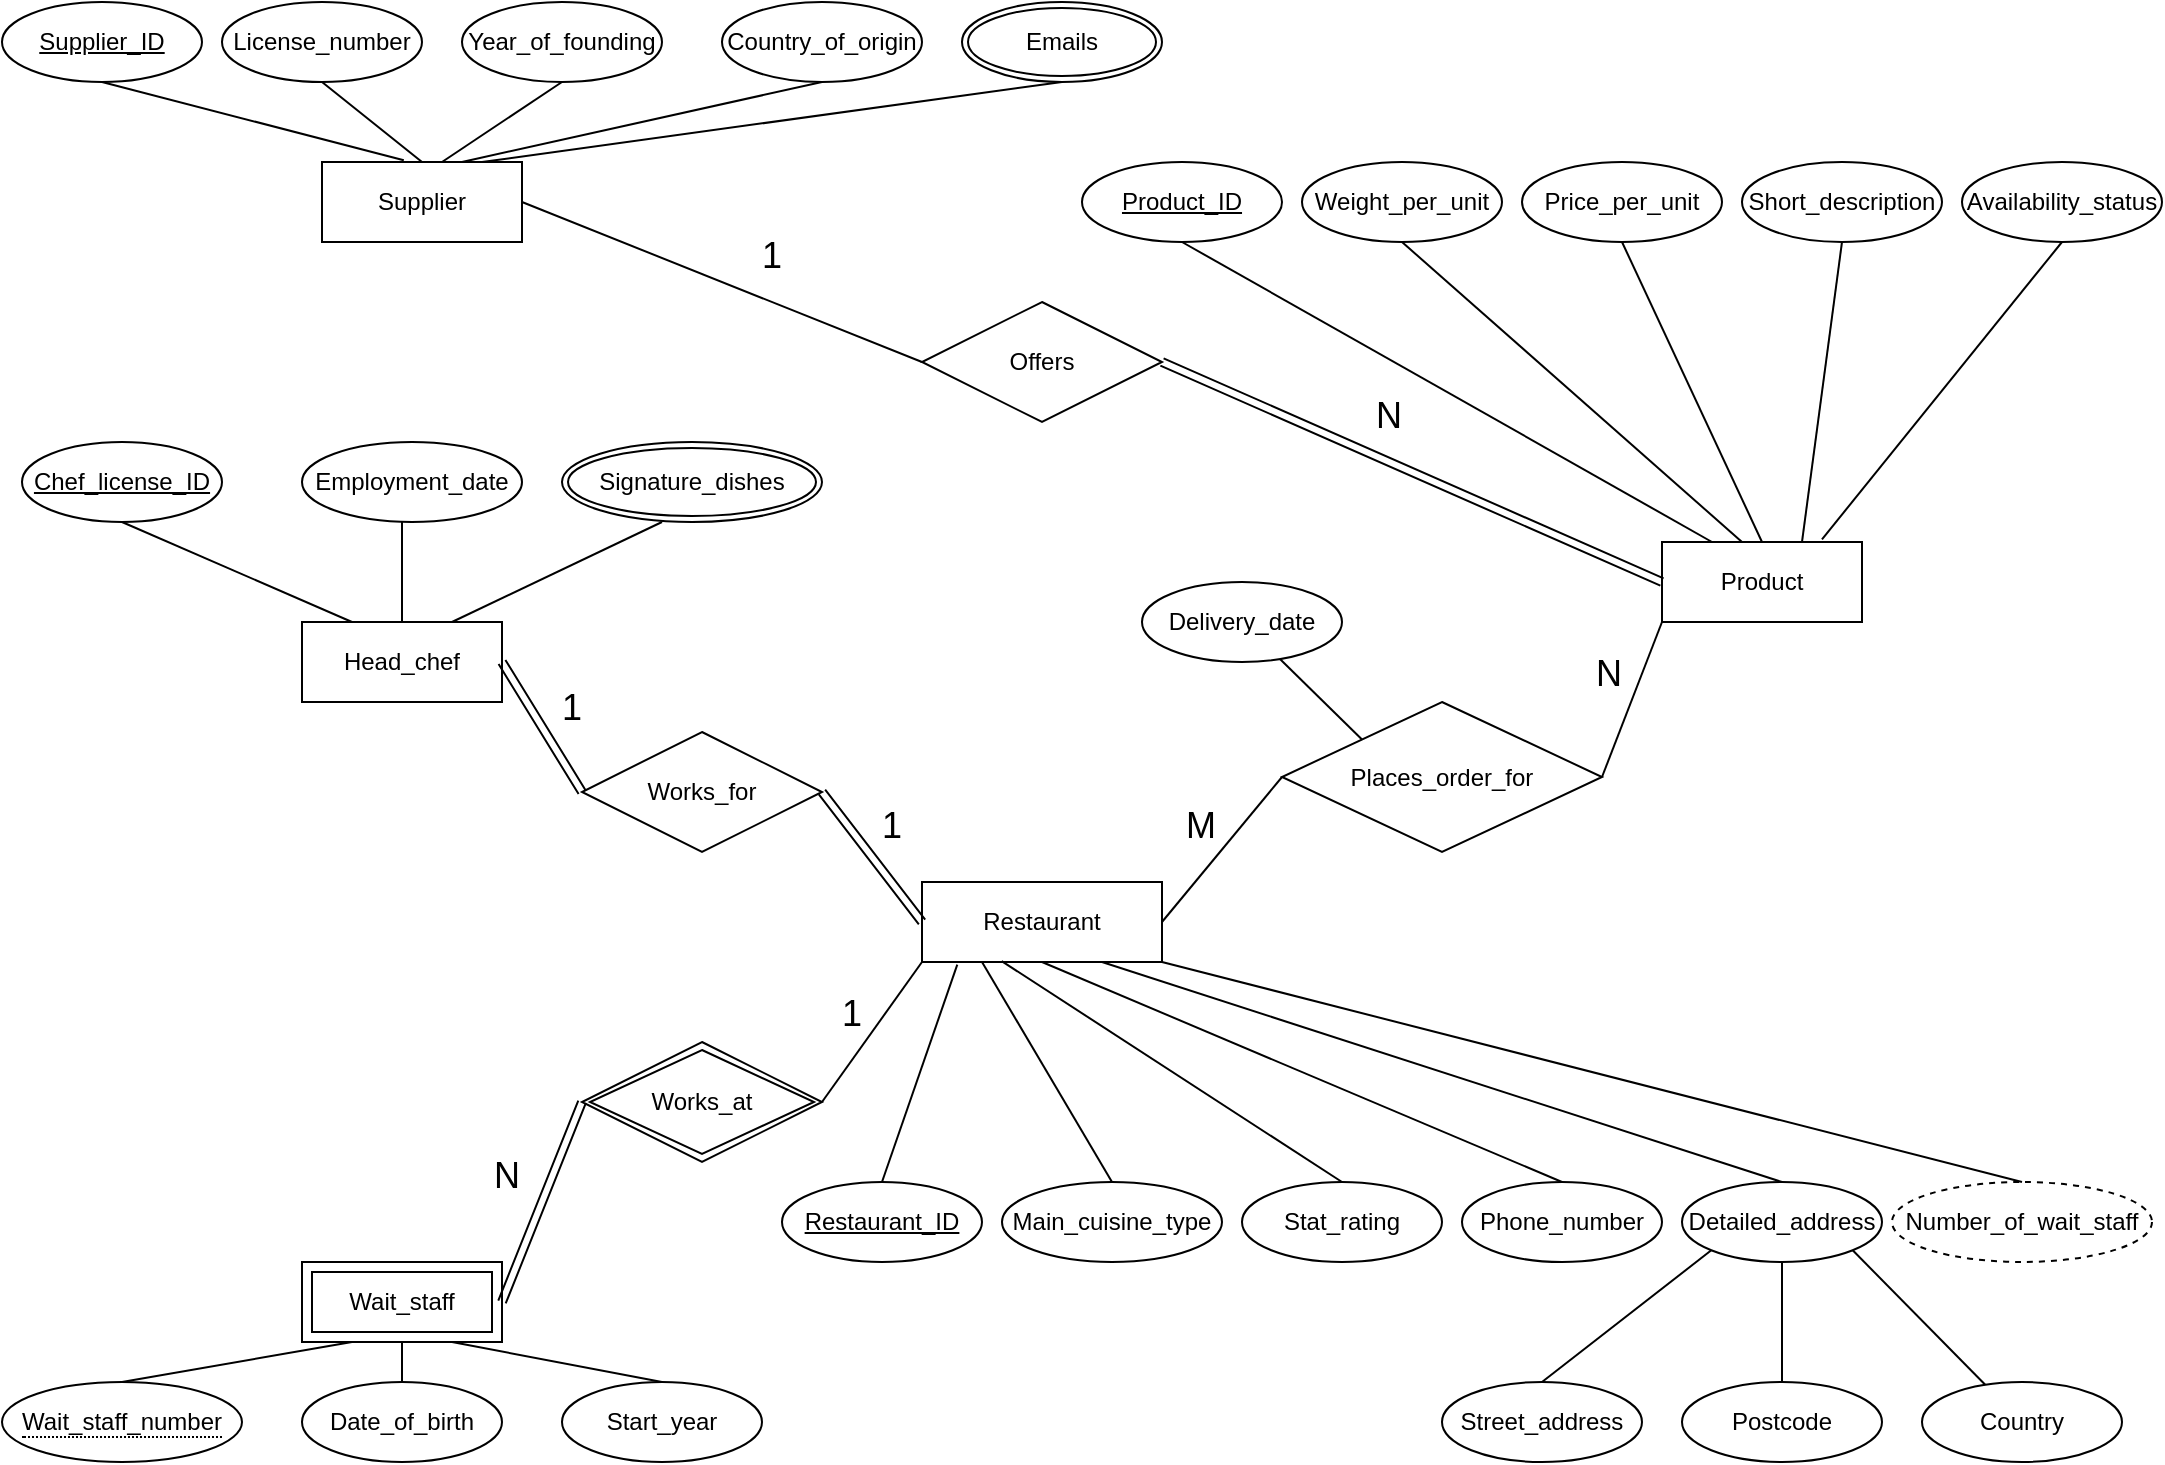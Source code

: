 <mxfile version="16.6.3" type="github">
  <diagram name="Page-1" id="e56a1550-8fbb-45ad-956c-1786394a9013">
    <mxGraphModel dx="1572" dy="978" grid="1" gridSize="10" guides="1" tooltips="1" connect="1" arrows="1" fold="1" page="1" pageScale="1" pageWidth="1100" pageHeight="850" background="none" math="0" shadow="0">
      <root>
        <mxCell id="0" />
        <mxCell id="1" parent="0" />
        <mxCell id="9QfMHfmA1CHi4QTp5Dwu-138" value="Postcode" style="ellipse;whiteSpace=wrap;html=1;align=center;" vertex="1" parent="1">
          <mxGeometry x="860" y="720" width="100" height="40" as="geometry" />
        </mxCell>
        <mxCell id="9QfMHfmA1CHi4QTp5Dwu-8" value="Supplier" style="whiteSpace=wrap;html=1;align=center;" vertex="1" parent="1">
          <mxGeometry x="180" y="110" width="100" height="40" as="geometry" />
        </mxCell>
        <mxCell id="9QfMHfmA1CHi4QTp5Dwu-11" value="Head_chef" style="whiteSpace=wrap;html=1;align=center;" vertex="1" parent="1">
          <mxGeometry x="170" y="340" width="100" height="40" as="geometry" />
        </mxCell>
        <mxCell id="9QfMHfmA1CHi4QTp5Dwu-12" value="Wait_staff" style="shape=ext;margin=3;double=1;whiteSpace=wrap;html=1;align=center;" vertex="1" parent="1">
          <mxGeometry x="170" y="660" width="100" height="40" as="geometry" />
        </mxCell>
        <mxCell id="9QfMHfmA1CHi4QTp5Dwu-13" value="Works_at" style="shape=rhombus;double=1;perimeter=rhombusPerimeter;whiteSpace=wrap;html=1;align=center;" vertex="1" parent="1">
          <mxGeometry x="310" y="550" width="120" height="60" as="geometry" />
        </mxCell>
        <mxCell id="9QfMHfmA1CHi4QTp5Dwu-17" value="Supplier_ID" style="ellipse;whiteSpace=wrap;html=1;align=center;fontStyle=4;" vertex="1" parent="1">
          <mxGeometry x="20" y="30" width="100" height="40" as="geometry" />
        </mxCell>
        <mxCell id="9QfMHfmA1CHi4QTp5Dwu-18" value="License_number" style="ellipse;whiteSpace=wrap;html=1;align=center;" vertex="1" parent="1">
          <mxGeometry x="130" y="30" width="100" height="40" as="geometry" />
        </mxCell>
        <mxCell id="9QfMHfmA1CHi4QTp5Dwu-19" value="Year_of_founding" style="ellipse;whiteSpace=wrap;html=1;align=center;" vertex="1" parent="1">
          <mxGeometry x="250" y="30" width="100" height="40" as="geometry" />
        </mxCell>
        <mxCell id="9QfMHfmA1CHi4QTp5Dwu-20" value="Country_of_origin" style="ellipse;whiteSpace=wrap;html=1;align=center;" vertex="1" parent="1">
          <mxGeometry x="380" y="30" width="100" height="40" as="geometry" />
        </mxCell>
        <mxCell id="9QfMHfmA1CHi4QTp5Dwu-22" value="Emails" style="ellipse;shape=doubleEllipse;margin=3;whiteSpace=wrap;html=1;align=center;" vertex="1" parent="1">
          <mxGeometry x="500" y="30" width="100" height="40" as="geometry" />
        </mxCell>
        <mxCell id="9QfMHfmA1CHi4QTp5Dwu-28" value="Product_ID" style="ellipse;whiteSpace=wrap;html=1;align=center;fontStyle=4;" vertex="1" parent="1">
          <mxGeometry x="560" y="110" width="100" height="40" as="geometry" />
        </mxCell>
        <mxCell id="9QfMHfmA1CHi4QTp5Dwu-29" value="Weight_per_unit" style="ellipse;whiteSpace=wrap;html=1;align=center;" vertex="1" parent="1">
          <mxGeometry x="670" y="110" width="100" height="40" as="geometry" />
        </mxCell>
        <mxCell id="9QfMHfmA1CHi4QTp5Dwu-30" value="Price_per_unit" style="ellipse;whiteSpace=wrap;html=1;align=center;" vertex="1" parent="1">
          <mxGeometry x="780" y="110" width="100" height="40" as="geometry" />
        </mxCell>
        <mxCell id="9QfMHfmA1CHi4QTp5Dwu-31" value="Short_description" style="ellipse;whiteSpace=wrap;html=1;align=center;" vertex="1" parent="1">
          <mxGeometry x="890" y="110" width="100" height="40" as="geometry" />
        </mxCell>
        <mxCell id="9QfMHfmA1CHi4QTp5Dwu-32" value="Availability_status" style="ellipse;whiteSpace=wrap;html=1;align=center;" vertex="1" parent="1">
          <mxGeometry x="1000" y="110" width="100" height="40" as="geometry" />
        </mxCell>
        <mxCell id="9QfMHfmA1CHi4QTp5Dwu-37" value="Product" style="whiteSpace=wrap;html=1;align=center;" vertex="1" parent="1">
          <mxGeometry x="850" y="300" width="100" height="40" as="geometry" />
        </mxCell>
        <mxCell id="9QfMHfmA1CHi4QTp5Dwu-38" value="Restaurant" style="whiteSpace=wrap;html=1;align=center;" vertex="1" parent="1">
          <mxGeometry x="480" y="470" width="120" height="40" as="geometry" />
        </mxCell>
        <mxCell id="9QfMHfmA1CHi4QTp5Dwu-44" value="Offers" style="shape=rhombus;perimeter=rhombusPerimeter;whiteSpace=wrap;html=1;align=center;" vertex="1" parent="1">
          <mxGeometry x="480" y="180" width="120" height="60" as="geometry" />
        </mxCell>
        <mxCell id="9QfMHfmA1CHi4QTp5Dwu-50" value="" style="endArrow=none;html=1;rounded=0;entryX=0;entryY=0.5;entryDx=0;entryDy=0;" edge="1" parent="1" target="9QfMHfmA1CHi4QTp5Dwu-44">
          <mxGeometry relative="1" as="geometry">
            <mxPoint x="280" y="130" as="sourcePoint" />
            <mxPoint x="440" y="130" as="targetPoint" />
          </mxGeometry>
        </mxCell>
        <mxCell id="9QfMHfmA1CHi4QTp5Dwu-51" value="&lt;font style=&quot;font-size: 18px;&quot;&gt;1&lt;/font&gt;" style="resizable=0;html=1;align=right;verticalAlign=bottom;fontSize=18;" connectable="0" vertex="1" parent="9QfMHfmA1CHi4QTp5Dwu-50">
          <mxGeometry x="1" relative="1" as="geometry">
            <mxPoint x="-70" y="-40" as="offset" />
          </mxGeometry>
        </mxCell>
        <mxCell id="9QfMHfmA1CHi4QTp5Dwu-52" value="" style="shape=link;html=1;rounded=0;exitX=0;exitY=0.5;exitDx=0;exitDy=0;entryX=1;entryY=0.5;entryDx=0;entryDy=0;" edge="1" parent="1" source="9QfMHfmA1CHi4QTp5Dwu-37" target="9QfMHfmA1CHi4QTp5Dwu-44">
          <mxGeometry relative="1" as="geometry">
            <mxPoint x="590" y="300" as="sourcePoint" />
            <mxPoint x="340" y="430" as="targetPoint" />
          </mxGeometry>
        </mxCell>
        <mxCell id="9QfMHfmA1CHi4QTp5Dwu-53" value="N" style="resizable=0;html=1;align=right;verticalAlign=bottom;fontSize=18;" connectable="0" vertex="1" parent="9QfMHfmA1CHi4QTp5Dwu-52">
          <mxGeometry x="1" relative="1" as="geometry">
            <mxPoint x="120" y="40" as="offset" />
          </mxGeometry>
        </mxCell>
        <mxCell id="9QfMHfmA1CHi4QTp5Dwu-55" value="Works_for" style="shape=rhombus;perimeter=rhombusPerimeter;whiteSpace=wrap;html=1;align=center;" vertex="1" parent="1">
          <mxGeometry x="310" y="395" width="120" height="60" as="geometry" />
        </mxCell>
        <mxCell id="9QfMHfmA1CHi4QTp5Dwu-60" value="" style="shape=link;html=1;rounded=0;entryX=0;entryY=0.5;entryDx=0;entryDy=0;" edge="1" parent="1" target="9QfMHfmA1CHi4QTp5Dwu-55">
          <mxGeometry relative="1" as="geometry">
            <mxPoint x="270" y="360" as="sourcePoint" />
            <mxPoint x="430" y="360" as="targetPoint" />
          </mxGeometry>
        </mxCell>
        <mxCell id="9QfMHfmA1CHi4QTp5Dwu-61" value="1" style="resizable=0;html=1;align=right;verticalAlign=bottom;fontSize=18;" connectable="0" vertex="1" parent="9QfMHfmA1CHi4QTp5Dwu-60">
          <mxGeometry x="1" relative="1" as="geometry">
            <mxPoint y="-29" as="offset" />
          </mxGeometry>
        </mxCell>
        <mxCell id="9QfMHfmA1CHi4QTp5Dwu-66" value="" style="shape=link;html=1;rounded=0;entryX=1;entryY=0.5;entryDx=0;entryDy=0;exitX=0;exitY=0.5;exitDx=0;exitDy=0;entryPerimeter=0;" edge="1" parent="1" source="9QfMHfmA1CHi4QTp5Dwu-38" target="9QfMHfmA1CHi4QTp5Dwu-55">
          <mxGeometry relative="1" as="geometry">
            <mxPoint x="490" y="480" as="sourcePoint" />
            <mxPoint x="460" y="370" as="targetPoint" />
          </mxGeometry>
        </mxCell>
        <mxCell id="9QfMHfmA1CHi4QTp5Dwu-67" value="1" style="resizable=0;html=1;align=right;verticalAlign=bottom;fontSize=18;" connectable="0" vertex="1" parent="9QfMHfmA1CHi4QTp5Dwu-66">
          <mxGeometry x="1" relative="1" as="geometry">
            <mxPoint x="40" y="30" as="offset" />
          </mxGeometry>
        </mxCell>
        <mxCell id="9QfMHfmA1CHi4QTp5Dwu-68" value="" style="shape=link;html=1;rounded=0;entryX=0;entryY=0.5;entryDx=0;entryDy=0;" edge="1" parent="1" target="9QfMHfmA1CHi4QTp5Dwu-13">
          <mxGeometry relative="1" as="geometry">
            <mxPoint x="270" y="680" as="sourcePoint" />
            <mxPoint x="430" y="680" as="targetPoint" />
          </mxGeometry>
        </mxCell>
        <mxCell id="9QfMHfmA1CHi4QTp5Dwu-69" value="N" style="resizable=0;html=1;align=right;verticalAlign=bottom;fontSize=18;" connectable="0" vertex="1" parent="9QfMHfmA1CHi4QTp5Dwu-68">
          <mxGeometry x="1" relative="1" as="geometry">
            <mxPoint x="-30" y="50" as="offset" />
          </mxGeometry>
        </mxCell>
        <mxCell id="9QfMHfmA1CHi4QTp5Dwu-70" value="" style="endArrow=none;html=1;rounded=0;entryX=1;entryY=0.5;entryDx=0;entryDy=0;exitX=0;exitY=1;exitDx=0;exitDy=0;" edge="1" parent="1" source="9QfMHfmA1CHi4QTp5Dwu-38" target="9QfMHfmA1CHi4QTp5Dwu-13">
          <mxGeometry relative="1" as="geometry">
            <mxPoint x="480" y="530" as="sourcePoint" />
            <mxPoint x="640" y="530" as="targetPoint" />
          </mxGeometry>
        </mxCell>
        <mxCell id="9QfMHfmA1CHi4QTp5Dwu-71" value="1" style="resizable=0;html=1;align=right;verticalAlign=bottom;fontSize=18;" connectable="0" vertex="1" parent="9QfMHfmA1CHi4QTp5Dwu-70">
          <mxGeometry x="1" relative="1" as="geometry">
            <mxPoint x="20" y="-30" as="offset" />
          </mxGeometry>
        </mxCell>
        <mxCell id="9QfMHfmA1CHi4QTp5Dwu-72" value="Places_order_for" style="shape=rhombus;perimeter=rhombusPerimeter;whiteSpace=wrap;html=1;align=center;" vertex="1" parent="1">
          <mxGeometry x="660" y="380" width="160" height="75" as="geometry" />
        </mxCell>
        <mxCell id="9QfMHfmA1CHi4QTp5Dwu-106" value="Delivery_date" style="ellipse;whiteSpace=wrap;html=1;align=center;" vertex="1" parent="1">
          <mxGeometry x="590" y="320" width="100" height="40" as="geometry" />
        </mxCell>
        <mxCell id="9QfMHfmA1CHi4QTp5Dwu-110" value="" style="endArrow=none;html=1;rounded=0;entryX=0;entryY=0;entryDx=0;entryDy=0;" edge="1" parent="1" source="9QfMHfmA1CHi4QTp5Dwu-106" target="9QfMHfmA1CHi4QTp5Dwu-72">
          <mxGeometry relative="1" as="geometry">
            <mxPoint x="670" y="360" as="sourcePoint" />
            <mxPoint x="830" y="360" as="targetPoint" />
          </mxGeometry>
        </mxCell>
        <mxCell id="9QfMHfmA1CHi4QTp5Dwu-111" value="Restaurant_ID" style="ellipse;whiteSpace=wrap;html=1;align=center;fontStyle=4;" vertex="1" parent="1">
          <mxGeometry x="410" y="620" width="100" height="40" as="geometry" />
        </mxCell>
        <mxCell id="9QfMHfmA1CHi4QTp5Dwu-112" value="Main_cuisine_type" style="ellipse;whiteSpace=wrap;html=1;align=center;" vertex="1" parent="1">
          <mxGeometry x="520" y="620" width="110" height="40" as="geometry" />
        </mxCell>
        <mxCell id="9QfMHfmA1CHi4QTp5Dwu-113" value="Stat_rating" style="ellipse;whiteSpace=wrap;html=1;align=center;" vertex="1" parent="1">
          <mxGeometry x="640" y="620" width="100" height="40" as="geometry" />
        </mxCell>
        <mxCell id="9QfMHfmA1CHi4QTp5Dwu-114" value="Phone_number" style="ellipse;whiteSpace=wrap;html=1;align=center;" vertex="1" parent="1">
          <mxGeometry x="750" y="620" width="100" height="40" as="geometry" />
        </mxCell>
        <mxCell id="9QfMHfmA1CHi4QTp5Dwu-115" value="Detailed_address" style="ellipse;whiteSpace=wrap;html=1;align=center;" vertex="1" parent="1">
          <mxGeometry x="860" y="620" width="100" height="40" as="geometry" />
        </mxCell>
        <mxCell id="9QfMHfmA1CHi4QTp5Dwu-118" value="" style="endArrow=none;html=1;rounded=0;entryX=0.409;entryY=-0.022;entryDx=0;entryDy=0;entryPerimeter=0;exitX=0.5;exitY=1;exitDx=0;exitDy=0;" edge="1" parent="1" source="9QfMHfmA1CHi4QTp5Dwu-17" target="9QfMHfmA1CHi4QTp5Dwu-8">
          <mxGeometry relative="1" as="geometry">
            <mxPoint x="50" y="70" as="sourcePoint" />
            <mxPoint x="210" y="70" as="targetPoint" />
          </mxGeometry>
        </mxCell>
        <mxCell id="9QfMHfmA1CHi4QTp5Dwu-119" value="" style="endArrow=none;html=1;rounded=0;entryX=0.5;entryY=0;entryDx=0;entryDy=0;" edge="1" parent="1" target="9QfMHfmA1CHi4QTp5Dwu-8">
          <mxGeometry relative="1" as="geometry">
            <mxPoint x="180" y="70" as="sourcePoint" />
            <mxPoint x="340" y="70" as="targetPoint" />
          </mxGeometry>
        </mxCell>
        <mxCell id="9QfMHfmA1CHi4QTp5Dwu-122" value="" style="endArrow=none;html=1;rounded=0;entryX=0.5;entryY=1;entryDx=0;entryDy=0;" edge="1" parent="1" target="9QfMHfmA1CHi4QTp5Dwu-19">
          <mxGeometry relative="1" as="geometry">
            <mxPoint x="240" y="110" as="sourcePoint" />
            <mxPoint x="400" y="110" as="targetPoint" />
          </mxGeometry>
        </mxCell>
        <mxCell id="9QfMHfmA1CHi4QTp5Dwu-123" value="" style="endArrow=none;html=1;rounded=0;entryX=0.5;entryY=1;entryDx=0;entryDy=0;" edge="1" parent="1" target="9QfMHfmA1CHi4QTp5Dwu-20">
          <mxGeometry relative="1" as="geometry">
            <mxPoint x="250" y="110" as="sourcePoint" />
            <mxPoint x="410" y="110" as="targetPoint" />
          </mxGeometry>
        </mxCell>
        <mxCell id="9QfMHfmA1CHi4QTp5Dwu-124" value="" style="endArrow=none;html=1;rounded=0;entryX=0.5;entryY=1;entryDx=0;entryDy=0;" edge="1" parent="1" target="9QfMHfmA1CHi4QTp5Dwu-22">
          <mxGeometry relative="1" as="geometry">
            <mxPoint x="260" y="110" as="sourcePoint" />
            <mxPoint x="420" y="110" as="targetPoint" />
          </mxGeometry>
        </mxCell>
        <mxCell id="9QfMHfmA1CHi4QTp5Dwu-125" value="" style="endArrow=none;html=1;rounded=0;entryX=0.25;entryY=0;entryDx=0;entryDy=0;" edge="1" parent="1" target="9QfMHfmA1CHi4QTp5Dwu-37">
          <mxGeometry relative="1" as="geometry">
            <mxPoint x="610" y="150" as="sourcePoint" />
            <mxPoint x="770" y="150" as="targetPoint" />
          </mxGeometry>
        </mxCell>
        <mxCell id="9QfMHfmA1CHi4QTp5Dwu-126" value="" style="endArrow=none;html=1;rounded=0;entryX=0.5;entryY=1;entryDx=0;entryDy=0;" edge="1" parent="1" target="9QfMHfmA1CHi4QTp5Dwu-29">
          <mxGeometry relative="1" as="geometry">
            <mxPoint x="890" y="300" as="sourcePoint" />
            <mxPoint x="1050" y="300" as="targetPoint" />
          </mxGeometry>
        </mxCell>
        <mxCell id="9QfMHfmA1CHi4QTp5Dwu-127" value="" style="endArrow=none;html=1;rounded=0;entryX=0.5;entryY=1;entryDx=0;entryDy=0;" edge="1" parent="1" target="9QfMHfmA1CHi4QTp5Dwu-30">
          <mxGeometry relative="1" as="geometry">
            <mxPoint x="900" y="300" as="sourcePoint" />
            <mxPoint x="1060" y="300" as="targetPoint" />
          </mxGeometry>
        </mxCell>
        <mxCell id="9QfMHfmA1CHi4QTp5Dwu-128" value="" style="endArrow=none;html=1;rounded=0;entryX=0.5;entryY=1;entryDx=0;entryDy=0;" edge="1" parent="1" target="9QfMHfmA1CHi4QTp5Dwu-31">
          <mxGeometry relative="1" as="geometry">
            <mxPoint x="920" y="300" as="sourcePoint" />
            <mxPoint x="1080" y="300" as="targetPoint" />
          </mxGeometry>
        </mxCell>
        <mxCell id="9QfMHfmA1CHi4QTp5Dwu-129" value="" style="endArrow=none;html=1;rounded=0;entryX=0.5;entryY=1;entryDx=0;entryDy=0;" edge="1" parent="1" target="9QfMHfmA1CHi4QTp5Dwu-32">
          <mxGeometry relative="1" as="geometry">
            <mxPoint x="930" y="298.67" as="sourcePoint" />
            <mxPoint x="1090" y="298.67" as="targetPoint" />
          </mxGeometry>
        </mxCell>
        <mxCell id="9QfMHfmA1CHi4QTp5Dwu-132" value="" style="endArrow=none;html=1;rounded=0;entryX=0.147;entryY=1.033;entryDx=0;entryDy=0;entryPerimeter=0;exitX=0.5;exitY=0;exitDx=0;exitDy=0;" edge="1" parent="1" source="9QfMHfmA1CHi4QTp5Dwu-111" target="9QfMHfmA1CHi4QTp5Dwu-38">
          <mxGeometry relative="1" as="geometry">
            <mxPoint x="480" y="620" as="sourcePoint" />
            <mxPoint x="640" y="620" as="targetPoint" />
          </mxGeometry>
        </mxCell>
        <mxCell id="9QfMHfmA1CHi4QTp5Dwu-133" value="" style="endArrow=none;html=1;rounded=0;entryX=0.25;entryY=1;entryDx=0;entryDy=0;exitX=0.5;exitY=0;exitDx=0;exitDy=0;" edge="1" parent="1" source="9QfMHfmA1CHi4QTp5Dwu-112" target="9QfMHfmA1CHi4QTp5Dwu-38">
          <mxGeometry relative="1" as="geometry">
            <mxPoint x="580" y="620" as="sourcePoint" />
            <mxPoint x="740" y="620" as="targetPoint" />
          </mxGeometry>
        </mxCell>
        <mxCell id="9QfMHfmA1CHi4QTp5Dwu-134" value="" style="endArrow=none;html=1;rounded=0;entryX=0.5;entryY=0;entryDx=0;entryDy=0;exitX=0.332;exitY=0.989;exitDx=0;exitDy=0;exitPerimeter=0;" edge="1" parent="1" source="9QfMHfmA1CHi4QTp5Dwu-38" target="9QfMHfmA1CHi4QTp5Dwu-113">
          <mxGeometry relative="1" as="geometry">
            <mxPoint x="540" y="510" as="sourcePoint" />
            <mxPoint x="700" y="510" as="targetPoint" />
          </mxGeometry>
        </mxCell>
        <mxCell id="9QfMHfmA1CHi4QTp5Dwu-136" value="" style="endArrow=none;html=1;rounded=0;entryX=0.5;entryY=0;entryDx=0;entryDy=0;exitX=0.75;exitY=1;exitDx=0;exitDy=0;" edge="1" parent="1" source="9QfMHfmA1CHi4QTp5Dwu-38" target="9QfMHfmA1CHi4QTp5Dwu-115">
          <mxGeometry relative="1" as="geometry">
            <mxPoint x="580" y="510" as="sourcePoint" />
            <mxPoint x="740" y="510" as="targetPoint" />
          </mxGeometry>
        </mxCell>
        <mxCell id="9QfMHfmA1CHi4QTp5Dwu-137" value="Street_address" style="ellipse;whiteSpace=wrap;html=1;align=center;" vertex="1" parent="1">
          <mxGeometry x="740" y="720" width="100" height="40" as="geometry" />
        </mxCell>
        <mxCell id="9QfMHfmA1CHi4QTp5Dwu-139" value="Country" style="ellipse;whiteSpace=wrap;html=1;align=center;" vertex="1" parent="1">
          <mxGeometry x="980" y="720" width="100" height="40" as="geometry" />
        </mxCell>
        <mxCell id="9QfMHfmA1CHi4QTp5Dwu-141" value="" style="endArrow=none;html=1;rounded=0;entryX=0;entryY=1;entryDx=0;entryDy=0;" edge="1" parent="1" target="9QfMHfmA1CHi4QTp5Dwu-115">
          <mxGeometry relative="1" as="geometry">
            <mxPoint x="790" y="720" as="sourcePoint" />
            <mxPoint x="950" y="720" as="targetPoint" />
          </mxGeometry>
        </mxCell>
        <mxCell id="9QfMHfmA1CHi4QTp5Dwu-142" value="" style="endArrow=none;html=1;rounded=0;entryX=0.5;entryY=1;entryDx=0;entryDy=0;" edge="1" parent="1" target="9QfMHfmA1CHi4QTp5Dwu-115">
          <mxGeometry relative="1" as="geometry">
            <mxPoint x="910" y="720" as="sourcePoint" />
            <mxPoint x="1070" y="720" as="targetPoint" />
          </mxGeometry>
        </mxCell>
        <mxCell id="9QfMHfmA1CHi4QTp5Dwu-143" value="" style="endArrow=none;html=1;rounded=0;entryX=1;entryY=1;entryDx=0;entryDy=0;" edge="1" parent="1" source="9QfMHfmA1CHi4QTp5Dwu-139" target="9QfMHfmA1CHi4QTp5Dwu-115">
          <mxGeometry relative="1" as="geometry">
            <mxPoint x="1030" y="560" as="sourcePoint" />
            <mxPoint x="1030" y="560" as="targetPoint" />
          </mxGeometry>
        </mxCell>
        <mxCell id="9QfMHfmA1CHi4QTp5Dwu-148" value="Chef_license_ID" style="ellipse;whiteSpace=wrap;html=1;align=center;fontStyle=4;" vertex="1" parent="1">
          <mxGeometry x="30" y="250" width="100" height="40" as="geometry" />
        </mxCell>
        <mxCell id="9QfMHfmA1CHi4QTp5Dwu-149" value="Employment_date" style="ellipse;whiteSpace=wrap;html=1;align=center;" vertex="1" parent="1">
          <mxGeometry x="170" y="250" width="110" height="40" as="geometry" />
        </mxCell>
        <mxCell id="9QfMHfmA1CHi4QTp5Dwu-159" value="" style="endArrow=none;html=1;rounded=0;entryX=0.25;entryY=0;entryDx=0;entryDy=0;" edge="1" parent="1" target="9QfMHfmA1CHi4QTp5Dwu-11">
          <mxGeometry relative="1" as="geometry">
            <mxPoint x="80" y="290" as="sourcePoint" />
            <mxPoint x="240" y="290" as="targetPoint" />
          </mxGeometry>
        </mxCell>
        <mxCell id="9QfMHfmA1CHi4QTp5Dwu-160" value="Signature_dishes" style="ellipse;shape=doubleEllipse;margin=3;whiteSpace=wrap;html=1;align=center;" vertex="1" parent="1">
          <mxGeometry x="300" y="250" width="130" height="40" as="geometry" />
        </mxCell>
        <mxCell id="9QfMHfmA1CHi4QTp5Dwu-161" value="" style="endArrow=none;html=1;rounded=0;entryX=0.5;entryY=0;entryDx=0;entryDy=0;" edge="1" parent="1" target="9QfMHfmA1CHi4QTp5Dwu-11">
          <mxGeometry relative="1" as="geometry">
            <mxPoint x="220" y="290" as="sourcePoint" />
            <mxPoint x="380" y="290" as="targetPoint" />
          </mxGeometry>
        </mxCell>
        <mxCell id="9QfMHfmA1CHi4QTp5Dwu-162" value="" style="endArrow=none;html=1;rounded=0;entryX=0.75;entryY=0;entryDx=0;entryDy=0;" edge="1" parent="1" target="9QfMHfmA1CHi4QTp5Dwu-11">
          <mxGeometry relative="1" as="geometry">
            <mxPoint x="350" y="290" as="sourcePoint" />
            <mxPoint x="510" y="290" as="targetPoint" />
          </mxGeometry>
        </mxCell>
        <mxCell id="9QfMHfmA1CHi4QTp5Dwu-163" value="Number_of_wait_staff" style="ellipse;whiteSpace=wrap;html=1;align=center;dashed=1;" vertex="1" parent="1">
          <mxGeometry x="965" y="620" width="130" height="40" as="geometry" />
        </mxCell>
        <mxCell id="9QfMHfmA1CHi4QTp5Dwu-165" value="" style="endArrow=none;html=1;rounded=0;entryX=0.5;entryY=0;entryDx=0;entryDy=0;exitX=1;exitY=1;exitDx=0;exitDy=0;" edge="1" parent="1" source="9QfMHfmA1CHi4QTp5Dwu-38" target="9QfMHfmA1CHi4QTp5Dwu-163">
          <mxGeometry relative="1" as="geometry">
            <mxPoint x="610" y="510" as="sourcePoint" />
            <mxPoint x="770" y="510" as="targetPoint" />
          </mxGeometry>
        </mxCell>
        <mxCell id="9QfMHfmA1CHi4QTp5Dwu-170" value="" style="endArrow=none;html=1;rounded=0;exitX=0;exitY=0.5;exitDx=0;exitDy=0;entryX=1;entryY=0.5;entryDx=0;entryDy=0;" edge="1" parent="1" source="9QfMHfmA1CHi4QTp5Dwu-72" target="9QfMHfmA1CHi4QTp5Dwu-38">
          <mxGeometry relative="1" as="geometry">
            <mxPoint x="660" y="480" as="sourcePoint" />
            <mxPoint x="820" y="480" as="targetPoint" />
          </mxGeometry>
        </mxCell>
        <mxCell id="9QfMHfmA1CHi4QTp5Dwu-171" value="M" style="resizable=0;html=1;align=left;verticalAlign=bottom;fontSize=18;" connectable="0" vertex="1" parent="9QfMHfmA1CHi4QTp5Dwu-170">
          <mxGeometry x="-1" relative="1" as="geometry">
            <mxPoint x="-50" y="38" as="offset" />
          </mxGeometry>
        </mxCell>
        <mxCell id="9QfMHfmA1CHi4QTp5Dwu-173" value="" style="endArrow=none;html=1;rounded=0;entryX=1;entryY=0.5;entryDx=0;entryDy=0;exitX=0;exitY=1;exitDx=0;exitDy=0;" edge="1" parent="1" source="9QfMHfmA1CHi4QTp5Dwu-37" target="9QfMHfmA1CHi4QTp5Dwu-72">
          <mxGeometry relative="1" as="geometry">
            <mxPoint x="860" y="380" as="sourcePoint" />
            <mxPoint x="1020" y="380" as="targetPoint" />
          </mxGeometry>
        </mxCell>
        <mxCell id="9QfMHfmA1CHi4QTp5Dwu-175" value="&lt;font style=&quot;font-size: 18px&quot;&gt;N&lt;/font&gt;" style="resizable=0;html=1;align=right;verticalAlign=bottom;" connectable="0" vertex="1" parent="9QfMHfmA1CHi4QTp5Dwu-173">
          <mxGeometry x="1" relative="1" as="geometry">
            <mxPoint x="10" y="-38" as="offset" />
          </mxGeometry>
        </mxCell>
        <mxCell id="9QfMHfmA1CHi4QTp5Dwu-177" value="Date_of_birth" style="ellipse;whiteSpace=wrap;html=1;align=center;fontSize=12;" vertex="1" parent="1">
          <mxGeometry x="170" y="720" width="100" height="40" as="geometry" />
        </mxCell>
        <mxCell id="9QfMHfmA1CHi4QTp5Dwu-178" value="Start_year" style="ellipse;whiteSpace=wrap;html=1;align=center;fontSize=12;" vertex="1" parent="1">
          <mxGeometry x="300" y="720" width="100" height="40" as="geometry" />
        </mxCell>
        <mxCell id="9QfMHfmA1CHi4QTp5Dwu-179" value="" style="endArrow=none;html=1;rounded=0;fontSize=12;exitX=0.5;exitY=0;exitDx=0;exitDy=0;entryX=0.25;entryY=1;entryDx=0;entryDy=0;" edge="1" parent="1" target="9QfMHfmA1CHi4QTp5Dwu-12">
          <mxGeometry relative="1" as="geometry">
            <mxPoint x="80" y="720" as="sourcePoint" />
            <mxPoint x="260" y="720" as="targetPoint" />
          </mxGeometry>
        </mxCell>
        <mxCell id="9QfMHfmA1CHi4QTp5Dwu-180" value="" style="endArrow=none;html=1;rounded=0;fontSize=12;entryX=0.5;entryY=1;entryDx=0;entryDy=0;" edge="1" parent="1" target="9QfMHfmA1CHi4QTp5Dwu-12">
          <mxGeometry relative="1" as="geometry">
            <mxPoint x="220" y="720" as="sourcePoint" />
            <mxPoint x="380" y="720" as="targetPoint" />
          </mxGeometry>
        </mxCell>
        <mxCell id="9QfMHfmA1CHi4QTp5Dwu-181" value="" style="endArrow=none;html=1;rounded=0;fontSize=12;entryX=0.5;entryY=0;entryDx=0;entryDy=0;exitX=0.75;exitY=1;exitDx=0;exitDy=0;" edge="1" parent="1" source="9QfMHfmA1CHi4QTp5Dwu-12" target="9QfMHfmA1CHi4QTp5Dwu-178">
          <mxGeometry relative="1" as="geometry">
            <mxPoint x="260" y="700" as="sourcePoint" />
            <mxPoint x="400" y="700" as="targetPoint" />
          </mxGeometry>
        </mxCell>
        <mxCell id="9QfMHfmA1CHi4QTp5Dwu-184" value="&lt;span style=&quot;border-bottom: 1px dotted&quot;&gt;Wait_staff_number&lt;/span&gt;" style="ellipse;whiteSpace=wrap;html=1;align=center;fontSize=12;" vertex="1" parent="1">
          <mxGeometry x="20" y="720" width="120" height="40" as="geometry" />
        </mxCell>
        <mxCell id="9QfMHfmA1CHi4QTp5Dwu-185" value="" style="endArrow=none;html=1;rounded=0;fontSize=18;entryX=0.5;entryY=0;entryDx=0;entryDy=0;exitX=0.5;exitY=1;exitDx=0;exitDy=0;" edge="1" parent="1" source="9QfMHfmA1CHi4QTp5Dwu-38" target="9QfMHfmA1CHi4QTp5Dwu-114">
          <mxGeometry relative="1" as="geometry">
            <mxPoint x="480" y="510" as="sourcePoint" />
            <mxPoint x="790" y="610" as="targetPoint" />
          </mxGeometry>
        </mxCell>
      </root>
    </mxGraphModel>
  </diagram>
</mxfile>
